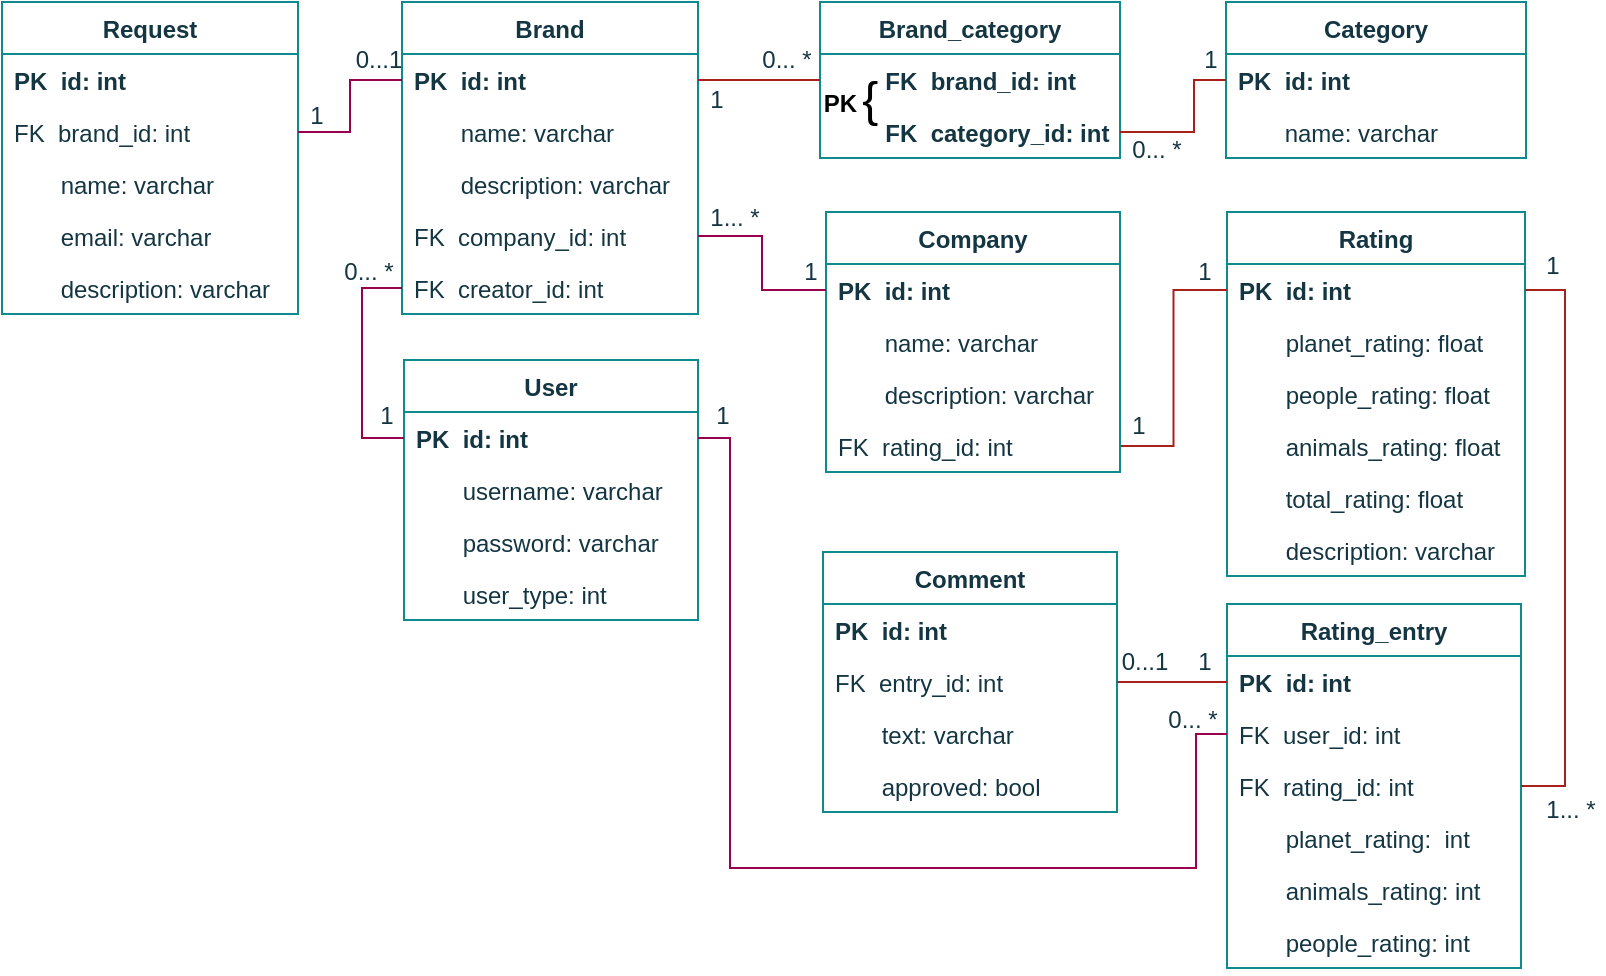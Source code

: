 <mxfile>
    <diagram id="Fn1GWIVd9UdGo_fwr7qV" name="Page-1">
        <mxGraphModel dx="1002" dy="649" grid="0" gridSize="10" guides="1" tooltips="1" connect="1" arrows="1" fold="1" page="1" pageScale="1" pageWidth="827" pageHeight="1169" background="#ffffff" math="0" shadow="0">
            <root>
                <mxCell id="0"/>
                <mxCell id="1" parent="0"/>
                <mxCell id="6" value="Brand" style="swimlane;fontStyle=1;childLayout=stackLayout;horizontal=1;startSize=26;fillColor=none;horizontalStack=0;resizeParent=1;resizeParentMax=0;resizeLast=0;collapsible=1;marginBottom=0;strokeColor=#0F8B8D;fontColor=#143642;" parent="1" vertex="1">
                    <mxGeometry x="242" y="306" width="148" height="156" as="geometry"/>
                </mxCell>
                <mxCell id="7" value="PK  id: int" style="text;strokeColor=none;fillColor=none;align=left;verticalAlign=top;spacingLeft=4;spacingRight=4;overflow=hidden;rotatable=0;points=[[0,0.5],[1,0.5]];portConstraint=eastwest;fontStyle=1;fontColor=#143642;" parent="6" vertex="1">
                    <mxGeometry y="26" width="148" height="26" as="geometry"/>
                </mxCell>
                <mxCell id="8" value="       name: varchar" style="text;strokeColor=none;fillColor=none;align=left;verticalAlign=top;spacingLeft=4;spacingRight=4;overflow=hidden;rotatable=0;points=[[0,0.5],[1,0.5]];portConstraint=eastwest;fontColor=#143642;" parent="6" vertex="1">
                    <mxGeometry y="52" width="148" height="26" as="geometry"/>
                </mxCell>
                <mxCell id="29" value="       description: varchar" style="text;strokeColor=none;fillColor=none;align=left;verticalAlign=top;spacingLeft=4;spacingRight=4;overflow=hidden;rotatable=0;points=[[0,0.5],[1,0.5]];portConstraint=eastwest;fontColor=#143642;" parent="6" vertex="1">
                    <mxGeometry y="78" width="148" height="26" as="geometry"/>
                </mxCell>
                <mxCell id="113" value="FK  company_id: int" style="text;strokeColor=none;fillColor=none;align=left;verticalAlign=top;spacingLeft=4;spacingRight=4;overflow=hidden;rotatable=0;points=[[0,0.5],[1,0.5]];portConstraint=eastwest;fontColor=#143642;" parent="6" vertex="1">
                    <mxGeometry y="104" width="148" height="26" as="geometry"/>
                </mxCell>
                <mxCell id="125" value="FK  creator_id: int" style="text;strokeColor=none;fillColor=none;align=left;verticalAlign=top;spacingLeft=4;spacingRight=4;overflow=hidden;rotatable=0;points=[[0,0.5],[1,0.5]];portConstraint=eastwest;fontColor=#143642;" parent="6" vertex="1">
                    <mxGeometry y="130" width="148" height="26" as="geometry"/>
                </mxCell>
                <mxCell id="10" value="Category" style="swimlane;fontStyle=1;childLayout=stackLayout;horizontal=1;startSize=26;fillColor=none;horizontalStack=0;resizeParent=1;resizeParentMax=0;resizeLast=0;collapsible=1;marginBottom=0;strokeColor=#0F8B8D;fontColor=#143642;" parent="1" vertex="1">
                    <mxGeometry x="654" y="306" width="150" height="78" as="geometry"/>
                </mxCell>
                <mxCell id="11" value="PK  id: int" style="text;strokeColor=none;fillColor=none;align=left;verticalAlign=top;spacingLeft=4;spacingRight=4;overflow=hidden;rotatable=0;points=[[0,0.5],[1,0.5]];portConstraint=eastwest;fontStyle=1;fontColor=#143642;" parent="10" vertex="1">
                    <mxGeometry y="26" width="150" height="26" as="geometry"/>
                </mxCell>
                <mxCell id="12" value="       name: varchar" style="text;strokeColor=none;fillColor=none;align=left;verticalAlign=top;spacingLeft=4;spacingRight=4;overflow=hidden;rotatable=0;points=[[0,0.5],[1,0.5]];portConstraint=eastwest;fontColor=#143642;" parent="10" vertex="1">
                    <mxGeometry y="52" width="150" height="26" as="geometry"/>
                </mxCell>
                <mxCell id="18" value="Brand_category" style="swimlane;fontStyle=1;childLayout=stackLayout;horizontal=1;startSize=26;fillColor=none;horizontalStack=0;resizeParent=1;resizeParentMax=0;resizeLast=0;collapsible=1;marginBottom=0;strokeColor=#0F8B8D;fontColor=#143642;" parent="1" vertex="1">
                    <mxGeometry x="451" y="306" width="150" height="78" as="geometry"/>
                </mxCell>
                <mxCell id="85" value="        FK  brand_id: int" style="text;strokeColor=none;fillColor=none;align=left;verticalAlign=top;spacingLeft=4;spacingRight=4;overflow=hidden;rotatable=0;points=[[0,0.5],[1,0.5]];portConstraint=eastwest;fontStyle=1;fontColor=#143642;" parent="18" vertex="1">
                    <mxGeometry y="26" width="150" height="26" as="geometry"/>
                </mxCell>
                <mxCell id="20" value="        FK  category_id: int" style="text;strokeColor=none;fillColor=none;align=left;verticalAlign=top;spacingLeft=4;spacingRight=4;overflow=hidden;rotatable=0;points=[[0,0.5],[1,0.5]];portConstraint=eastwest;fontStyle=1;fontColor=#143642;" parent="18" vertex="1">
                    <mxGeometry y="52" width="150" height="26" as="geometry"/>
                </mxCell>
                <mxCell id="35" value="Rating" style="swimlane;fontStyle=1;childLayout=stackLayout;horizontal=1;startSize=26;fillColor=none;horizontalStack=0;resizeParent=1;resizeParentMax=0;resizeLast=0;collapsible=1;marginBottom=0;strokeColor=#0F8B8D;fontColor=#143642;" parent="1" vertex="1">
                    <mxGeometry x="654.5" y="411" width="149" height="182" as="geometry">
                        <mxRectangle x="369" y="341" width="71" height="26" as="alternateBounds"/>
                    </mxGeometry>
                </mxCell>
                <mxCell id="36" value="PK  id: int" style="text;strokeColor=none;fillColor=none;align=left;verticalAlign=top;spacingLeft=4;spacingRight=4;overflow=hidden;rotatable=0;points=[[0,0.5],[1,0.5]];portConstraint=eastwest;fontStyle=1;fontColor=#143642;" parent="35" vertex="1">
                    <mxGeometry y="26" width="149" height="26" as="geometry"/>
                </mxCell>
                <mxCell id="37" value="       planet_rating: float" style="text;strokeColor=none;fillColor=none;align=left;verticalAlign=top;spacingLeft=4;spacingRight=4;overflow=hidden;rotatable=0;points=[[0,0.5],[1,0.5]];portConstraint=eastwest;fontColor=#143642;" parent="35" vertex="1">
                    <mxGeometry y="52" width="149" height="26" as="geometry"/>
                </mxCell>
                <mxCell id="38" value="       people_rating: float" style="text;strokeColor=none;fillColor=none;align=left;verticalAlign=top;spacingLeft=4;spacingRight=4;overflow=hidden;rotatable=0;points=[[0,0.5],[1,0.5]];portConstraint=eastwest;fontColor=#143642;" parent="35" vertex="1">
                    <mxGeometry y="78" width="149" height="26" as="geometry"/>
                </mxCell>
                <mxCell id="39" value="       animals_rating: float" style="text;strokeColor=none;fillColor=none;align=left;verticalAlign=top;spacingLeft=4;spacingRight=4;overflow=hidden;rotatable=0;points=[[0,0.5],[1,0.5]];portConstraint=eastwest;fontColor=#143642;" parent="35" vertex="1">
                    <mxGeometry y="104" width="149" height="26" as="geometry"/>
                </mxCell>
                <mxCell id="89" value="       total_rating: float" style="text;strokeColor=none;fillColor=none;align=left;verticalAlign=top;spacingLeft=4;spacingRight=4;overflow=hidden;rotatable=0;points=[[0,0.5],[1,0.5]];portConstraint=eastwest;fontColor=#143642;" parent="35" vertex="1">
                    <mxGeometry y="130" width="149" height="26" as="geometry"/>
                </mxCell>
                <mxCell id="186" value="       description: varchar" style="text;strokeColor=none;fillColor=none;align=left;verticalAlign=top;spacingLeft=4;spacingRight=4;overflow=hidden;rotatable=0;points=[[0,0.5],[1,0.5]];portConstraint=eastwest;fontColor=#143642;" parent="35" vertex="1">
                    <mxGeometry y="156" width="149" height="26" as="geometry"/>
                </mxCell>
                <mxCell id="44" style="rounded=0;orthogonalLoop=1;jettySize=auto;html=1;exitX=1;exitY=0.5;exitDx=0;exitDy=0;entryX=0;entryY=0.5;entryDx=0;entryDy=0;endArrow=none;endFill=0;labelBackgroundColor=#DAD2D8;strokeColor=#A8201A;fontColor=#143642;edgeStyle=orthogonalEdgeStyle;" parent="1" source="7" target="85" edge="1">
                    <mxGeometry relative="1" as="geometry"/>
                </mxCell>
                <mxCell id="45" style="edgeStyle=orthogonalEdgeStyle;rounded=0;orthogonalLoop=1;jettySize=auto;html=1;exitX=0;exitY=0.5;exitDx=0;exitDy=0;entryX=1;entryY=0.5;entryDx=0;entryDy=0;labelBackgroundColor=#DAD2D8;strokeColor=#A8201A;fontColor=#143642;endArrow=none;endFill=0;" parent="1" source="11" target="20" edge="1">
                    <mxGeometry relative="1" as="geometry">
                        <Array as="points">
                            <mxPoint x="638" y="345"/>
                            <mxPoint x="638" y="371"/>
                        </Array>
                    </mxGeometry>
                </mxCell>
                <mxCell id="49" style="edgeStyle=orthogonalEdgeStyle;rounded=0;orthogonalLoop=1;jettySize=auto;html=1;exitX=0;exitY=0.5;exitDx=0;exitDy=0;entryX=1;entryY=0.5;entryDx=0;entryDy=0;endArrow=none;endFill=0;labelBackgroundColor=#DAD2D8;strokeColor=#A8201A;fontColor=#143642;" parent="1" source="36" target="9" edge="1">
                    <mxGeometry relative="1" as="geometry"/>
                </mxCell>
                <mxCell id="50" value="1" style="text;html=1;align=center;verticalAlign=middle;resizable=0;points=[];autosize=1;strokeColor=none;fontColor=#143642;" parent="1" vertex="1">
                    <mxGeometry x="634" y="432" width="17" height="17" as="geometry"/>
                </mxCell>
                <mxCell id="51" value="1" style="text;html=1;align=center;verticalAlign=middle;resizable=0;points=[];autosize=1;strokeColor=none;fontColor=#143642;" parent="1" vertex="1">
                    <mxGeometry x="601" y="509" width="17" height="17" as="geometry"/>
                </mxCell>
                <mxCell id="52" value="1" style="text;html=1;align=center;verticalAlign=middle;resizable=0;points=[];autosize=1;strokeColor=none;fontColor=#143642;" parent="1" vertex="1">
                    <mxGeometry x="390" y="346" width="17" height="17" as="geometry"/>
                </mxCell>
                <mxCell id="53" value="1" style="text;html=1;align=center;verticalAlign=middle;resizable=0;points=[];autosize=1;strokeColor=none;fontColor=#143642;" parent="1" vertex="1">
                    <mxGeometry x="637" y="326" width="17" height="17" as="geometry"/>
                </mxCell>
                <mxCell id="54" value="0... *" style="text;html=1;align=center;verticalAlign=middle;resizable=0;points=[];autosize=1;strokeColor=none;fontColor=#143642;" parent="1" vertex="1">
                    <mxGeometry x="416" y="326" width="35" height="17" as="geometry"/>
                </mxCell>
                <mxCell id="94" value="0... *" style="text;html=1;align=center;verticalAlign=middle;resizable=0;points=[];autosize=1;strokeColor=none;fontColor=#143642;" parent="1" vertex="1">
                    <mxGeometry x="601" y="371" width="35" height="17" as="geometry"/>
                </mxCell>
                <mxCell id="102" value="Company" style="swimlane;fontStyle=1;childLayout=stackLayout;horizontal=1;startSize=26;fillColor=none;horizontalStack=0;resizeParent=1;resizeParentMax=0;resizeLast=0;collapsible=1;marginBottom=0;strokeColor=#0F8B8D;fontColor=#143642;" parent="1" vertex="1">
                    <mxGeometry x="454" y="411" width="147" height="130" as="geometry">
                        <mxRectangle x="543" y="341" width="59" height="26" as="alternateBounds"/>
                    </mxGeometry>
                </mxCell>
                <mxCell id="103" value="PK  id: int" style="text;strokeColor=none;fillColor=none;align=left;verticalAlign=top;spacingLeft=4;spacingRight=4;overflow=hidden;rotatable=0;points=[[0,0.5],[1,0.5]];portConstraint=eastwest;fontStyle=1;fontColor=#143642;" parent="102" vertex="1">
                    <mxGeometry y="26" width="147" height="26" as="geometry"/>
                </mxCell>
                <mxCell id="112" value="       name: varchar" style="text;strokeColor=none;fillColor=none;align=left;verticalAlign=top;spacingLeft=4;spacingRight=4;overflow=hidden;rotatable=0;points=[[0,0.5],[1,0.5]];portConstraint=eastwest;fontColor=#143642;" parent="102" vertex="1">
                    <mxGeometry y="52" width="147" height="26" as="geometry"/>
                </mxCell>
                <mxCell id="106" value="       description: varchar" style="text;strokeColor=none;fillColor=none;align=left;verticalAlign=top;spacingLeft=4;spacingRight=4;overflow=hidden;rotatable=0;points=[[0,0.5],[1,0.5]];portConstraint=eastwest;fontColor=#143642;" parent="102" vertex="1">
                    <mxGeometry y="78" width="147" height="26" as="geometry"/>
                </mxCell>
                <mxCell id="9" value="FK  rating_id: int" style="text;strokeColor=none;fillColor=none;align=left;verticalAlign=top;spacingLeft=4;spacingRight=4;overflow=hidden;rotatable=0;points=[[0,0.5],[1,0.5]];portConstraint=eastwest;fontColor=#143642;" parent="102" vertex="1">
                    <mxGeometry y="104" width="147" height="26" as="geometry"/>
                </mxCell>
                <mxCell id="114" style="rounded=0;orthogonalLoop=1;jettySize=auto;html=1;exitX=1;exitY=0.5;exitDx=0;exitDy=0;entryX=0;entryY=0.5;entryDx=0;entryDy=0;strokeColor=#99004D;endArrow=none;endFill=0;edgeStyle=orthogonalEdgeStyle;" parent="1" source="113" target="103" edge="1">
                    <mxGeometry relative="1" as="geometry"/>
                </mxCell>
                <mxCell id="115" value="1" style="text;html=1;align=center;verticalAlign=middle;resizable=0;points=[];autosize=1;strokeColor=none;fontColor=#143642;" parent="1" vertex="1">
                    <mxGeometry x="437" y="432" width="17" height="17" as="geometry"/>
                </mxCell>
                <mxCell id="116" value="1... *" style="text;html=1;align=center;verticalAlign=middle;resizable=0;points=[];autosize=1;strokeColor=none;fontColor=#143642;" parent="1" vertex="1">
                    <mxGeometry x="390" y="405" width="35" height="17" as="geometry"/>
                </mxCell>
                <mxCell id="119" value="&lt;font style=&quot;font-size: 24px&quot;&gt;&amp;nbsp; &amp;nbsp; &amp;nbsp;{&lt;/font&gt;" style="text;html=1;align=center;verticalAlign=middle;resizable=0;points=[];autosize=1;strokeColor=none;fontStyle=0" parent="1" vertex="1">
                    <mxGeometry x="433" y="343" width="51" height="23" as="geometry"/>
                </mxCell>
                <mxCell id="118" value="&lt;b&gt;&amp;nbsp; &amp;nbsp; &amp;nbsp; &amp;nbsp; &amp;nbsp; &amp;nbsp; &amp;nbsp; &amp;nbsp; &amp;nbsp; &amp;nbsp; &amp;nbsp; &amp;nbsp; &amp;nbsp;PK&lt;/b&gt;" style="text;html=1;align=center;verticalAlign=middle;resizable=0;points=[];autosize=1;strokeColor=none;" parent="1" vertex="1">
                    <mxGeometry x="344" y="348" width="150" height="18" as="geometry"/>
                </mxCell>
                <mxCell id="120" value="User" style="swimlane;fontStyle=1;childLayout=stackLayout;horizontal=1;startSize=26;fillColor=none;horizontalStack=0;resizeParent=1;resizeParentMax=0;resizeLast=0;collapsible=1;marginBottom=0;strokeColor=#0F8B8D;fontColor=#143642;" parent="1" vertex="1">
                    <mxGeometry x="243" y="485" width="147" height="130" as="geometry">
                        <mxRectangle x="543" y="341" width="59" height="26" as="alternateBounds"/>
                    </mxGeometry>
                </mxCell>
                <mxCell id="121" value="PK  id: int" style="text;strokeColor=none;fillColor=none;align=left;verticalAlign=top;spacingLeft=4;spacingRight=4;overflow=hidden;rotatable=0;points=[[0,0.5],[1,0.5]];portConstraint=eastwest;fontStyle=1;fontColor=#143642;" parent="120" vertex="1">
                    <mxGeometry y="26" width="147" height="26" as="geometry"/>
                </mxCell>
                <mxCell id="122" value="       username: varchar" style="text;strokeColor=none;fillColor=none;align=left;verticalAlign=top;spacingLeft=4;spacingRight=4;overflow=hidden;rotatable=0;points=[[0,0.5],[1,0.5]];portConstraint=eastwest;fontColor=#143642;" parent="120" vertex="1">
                    <mxGeometry y="52" width="147" height="26" as="geometry"/>
                </mxCell>
                <mxCell id="126" value="       password: varchar" style="text;strokeColor=none;fillColor=none;align=left;verticalAlign=top;spacingLeft=4;spacingRight=4;overflow=hidden;rotatable=0;points=[[0,0.5],[1,0.5]];portConstraint=eastwest;fontColor=#143642;" parent="120" vertex="1">
                    <mxGeometry y="78" width="147" height="26" as="geometry"/>
                </mxCell>
                <mxCell id="146" value="       user_type: int" style="text;strokeColor=none;fillColor=none;align=left;verticalAlign=top;spacingLeft=4;spacingRight=4;overflow=hidden;rotatable=0;points=[[0,0.5],[1,0.5]];portConstraint=eastwest;fontColor=#143642;" parent="120" vertex="1">
                    <mxGeometry y="104" width="147" height="26" as="geometry"/>
                </mxCell>
                <mxCell id="127" style="edgeStyle=orthogonalEdgeStyle;rounded=0;orthogonalLoop=1;jettySize=auto;html=1;exitX=0;exitY=0.5;exitDx=0;exitDy=0;entryX=0;entryY=0.5;entryDx=0;entryDy=0;strokeColor=#99004D;endArrow=none;endFill=0;" parent="1" source="121" target="125" edge="1">
                    <mxGeometry relative="1" as="geometry"/>
                </mxCell>
                <mxCell id="128" value="0... *" style="text;html=1;align=center;verticalAlign=middle;resizable=0;points=[];autosize=1;strokeColor=none;fontColor=#143642;" parent="1" vertex="1">
                    <mxGeometry x="208" y="432" width="34" height="18" as="geometry"/>
                </mxCell>
                <mxCell id="129" value="1" style="text;html=1;align=center;verticalAlign=middle;resizable=0;points=[];autosize=1;strokeColor=none;fontColor=#143642;" parent="1" vertex="1">
                    <mxGeometry x="225" y="504" width="17" height="17" as="geometry"/>
                </mxCell>
                <mxCell id="130" value="Request" style="swimlane;fontStyle=1;childLayout=stackLayout;horizontal=1;startSize=26;fillColor=none;horizontalStack=0;resizeParent=1;resizeParentMax=0;resizeLast=0;collapsible=1;marginBottom=0;strokeColor=#0F8B8D;fontColor=#143642;" parent="1" vertex="1">
                    <mxGeometry x="42" y="306" width="148" height="156" as="geometry"/>
                </mxCell>
                <mxCell id="131" value="PK  id: int" style="text;strokeColor=none;fillColor=none;align=left;verticalAlign=top;spacingLeft=4;spacingRight=4;overflow=hidden;rotatable=0;points=[[0,0.5],[1,0.5]];portConstraint=eastwest;fontStyle=1;fontColor=#143642;" parent="130" vertex="1">
                    <mxGeometry y="26" width="148" height="26" as="geometry"/>
                </mxCell>
                <mxCell id="134" value="FK  brand_id: int" style="text;strokeColor=none;fillColor=none;align=left;verticalAlign=top;spacingLeft=4;spacingRight=4;overflow=hidden;rotatable=0;points=[[0,0.5],[1,0.5]];portConstraint=eastwest;fontColor=#143642;" parent="130" vertex="1">
                    <mxGeometry y="52" width="148" height="26" as="geometry"/>
                </mxCell>
                <mxCell id="132" value="       name: varchar" style="text;strokeColor=none;fillColor=none;align=left;verticalAlign=top;spacingLeft=4;spacingRight=4;overflow=hidden;rotatable=0;points=[[0,0.5],[1,0.5]];portConstraint=eastwest;fontColor=#143642;" parent="130" vertex="1">
                    <mxGeometry y="78" width="148" height="26" as="geometry"/>
                </mxCell>
                <mxCell id="133" value="       email: varchar" style="text;strokeColor=none;fillColor=none;align=left;verticalAlign=top;spacingLeft=4;spacingRight=4;overflow=hidden;rotatable=0;points=[[0,0.5],[1,0.5]];portConstraint=eastwest;fontColor=#143642;" parent="130" vertex="1">
                    <mxGeometry y="104" width="148" height="26" as="geometry"/>
                </mxCell>
                <mxCell id="136" value="       description: varchar" style="text;strokeColor=none;fillColor=none;align=left;verticalAlign=top;spacingLeft=4;spacingRight=4;overflow=hidden;rotatable=0;points=[[0,0.5],[1,0.5]];portConstraint=eastwest;fontColor=#143642;" parent="130" vertex="1">
                    <mxGeometry y="130" width="148" height="26" as="geometry"/>
                </mxCell>
                <mxCell id="138" style="rounded=0;orthogonalLoop=1;jettySize=auto;html=1;exitX=1;exitY=0.5;exitDx=0;exitDy=0;entryX=0;entryY=0.5;entryDx=0;entryDy=0;strokeColor=#99004D;endArrow=none;endFill=0;edgeStyle=orthogonalEdgeStyle;" parent="1" source="134" target="7" edge="1">
                    <mxGeometry relative="1" as="geometry">
                        <mxPoint x="172" y="276" as="sourcePoint"/>
                        <mxPoint x="236" y="303" as="targetPoint"/>
                    </mxGeometry>
                </mxCell>
                <mxCell id="139" value="1" style="text;html=1;align=center;verticalAlign=middle;resizable=0;points=[];autosize=1;strokeColor=none;fontColor=#143642;" parent="1" vertex="1">
                    <mxGeometry x="190" y="354" width="17" height="17" as="geometry"/>
                </mxCell>
                <mxCell id="140" value="0...1" style="text;html=1;align=center;verticalAlign=middle;resizable=0;points=[];autosize=1;strokeColor=none;fontColor=#143642;" parent="1" vertex="1">
                    <mxGeometry x="213" y="326" width="33" height="18" as="geometry"/>
                </mxCell>
                <mxCell id="152" value="Rating_entry" style="swimlane;fontStyle=1;childLayout=stackLayout;horizontal=1;startSize=26;fillColor=none;horizontalStack=0;resizeParent=1;resizeParentMax=0;resizeLast=0;collapsible=1;marginBottom=0;strokeColor=#0F8B8D;fontColor=#143642;" parent="1" vertex="1">
                    <mxGeometry x="654.5" y="607" width="147" height="182" as="geometry">
                        <mxRectangle x="543" y="341" width="59" height="26" as="alternateBounds"/>
                    </mxGeometry>
                </mxCell>
                <mxCell id="153" value="PK  id: int" style="text;strokeColor=none;fillColor=none;align=left;verticalAlign=top;spacingLeft=4;spacingRight=4;overflow=hidden;rotatable=0;points=[[0,0.5],[1,0.5]];portConstraint=eastwest;fontStyle=1;fontColor=#143642;" parent="152" vertex="1">
                    <mxGeometry y="26" width="147" height="26" as="geometry"/>
                </mxCell>
                <mxCell id="154" value="FK  user_id: int" style="text;strokeColor=none;fillColor=none;align=left;verticalAlign=top;spacingLeft=4;spacingRight=4;overflow=hidden;rotatable=0;points=[[0,0.5],[1,0.5]];portConstraint=eastwest;fontColor=#143642;" parent="152" vertex="1">
                    <mxGeometry y="52" width="147" height="26" as="geometry"/>
                </mxCell>
                <mxCell id="181" value="FK  rating_id: int" style="text;strokeColor=none;fillColor=none;align=left;verticalAlign=top;spacingLeft=4;spacingRight=4;overflow=hidden;rotatable=0;points=[[0,0.5],[1,0.5]];portConstraint=eastwest;fontColor=#143642;" parent="152" vertex="1">
                    <mxGeometry y="78" width="147" height="26" as="geometry"/>
                </mxCell>
                <mxCell id="159" value="       planet_rating:  int" style="text;strokeColor=none;fillColor=none;align=left;verticalAlign=top;spacingLeft=4;spacingRight=4;overflow=hidden;rotatable=0;points=[[0,0.5],[1,0.5]];portConstraint=eastwest;fontColor=#143642;" parent="152" vertex="1">
                    <mxGeometry y="104" width="147" height="26" as="geometry"/>
                </mxCell>
                <mxCell id="161" value="       animals_rating: int" style="text;strokeColor=none;fillColor=none;align=left;verticalAlign=top;spacingLeft=4;spacingRight=4;overflow=hidden;rotatable=0;points=[[0,0.5],[1,0.5]];portConstraint=eastwest;fontColor=#143642;" parent="152" vertex="1">
                    <mxGeometry y="130" width="147" height="26" as="geometry"/>
                </mxCell>
                <mxCell id="160" value="       people_rating: int" style="text;strokeColor=none;fillColor=none;align=left;verticalAlign=top;spacingLeft=4;spacingRight=4;overflow=hidden;rotatable=0;points=[[0,0.5],[1,0.5]];portConstraint=eastwest;fontColor=#143642;" parent="152" vertex="1">
                    <mxGeometry y="156" width="147" height="26" as="geometry"/>
                </mxCell>
                <mxCell id="171" value="Comment" style="swimlane;fontStyle=1;childLayout=stackLayout;horizontal=1;startSize=26;fillColor=none;horizontalStack=0;resizeParent=1;resizeParentMax=0;resizeLast=0;collapsible=1;marginBottom=0;strokeColor=#0F8B8D;fontColor=#143642;" parent="1" vertex="1">
                    <mxGeometry x="452.5" y="581" width="147" height="130" as="geometry">
                        <mxRectangle x="543" y="341" width="59" height="26" as="alternateBounds"/>
                    </mxGeometry>
                </mxCell>
                <mxCell id="172" value="PK  id: int" style="text;strokeColor=none;fillColor=none;align=left;verticalAlign=top;spacingLeft=4;spacingRight=4;overflow=hidden;rotatable=0;points=[[0,0.5],[1,0.5]];portConstraint=eastwest;fontStyle=1;fontColor=#143642;" parent="171" vertex="1">
                    <mxGeometry y="26" width="147" height="26" as="geometry"/>
                </mxCell>
                <mxCell id="176" value="FK  entry_id: int" style="text;strokeColor=none;fillColor=none;align=left;verticalAlign=top;spacingLeft=4;spacingRight=4;overflow=hidden;rotatable=0;points=[[0,0.5],[1,0.5]];portConstraint=eastwest;fontColor=#143642;" parent="171" vertex="1">
                    <mxGeometry y="52" width="147" height="26" as="geometry"/>
                </mxCell>
                <mxCell id="174" value="       text: varchar" style="text;strokeColor=none;fillColor=none;align=left;verticalAlign=top;spacingLeft=4;spacingRight=4;overflow=hidden;rotatable=0;points=[[0,0.5],[1,0.5]];portConstraint=eastwest;fontColor=#143642;" parent="171" vertex="1">
                    <mxGeometry y="78" width="147" height="26" as="geometry"/>
                </mxCell>
                <mxCell id="175" value="       approved: bool" style="text;strokeColor=none;fillColor=none;align=left;verticalAlign=top;spacingLeft=4;spacingRight=4;overflow=hidden;rotatable=0;points=[[0,0.5],[1,0.5]];portConstraint=eastwest;fontColor=#143642;" parent="171" vertex="1">
                    <mxGeometry y="104" width="147" height="26" as="geometry"/>
                </mxCell>
                <mxCell id="177" style="edgeStyle=orthogonalEdgeStyle;rounded=0;orthogonalLoop=1;jettySize=auto;html=1;exitX=0;exitY=0.5;exitDx=0;exitDy=0;endArrow=none;endFill=0;labelBackgroundColor=#DAD2D8;strokeColor=#A8201A;fontColor=#143642;" parent="1" source="153" target="176" edge="1">
                    <mxGeometry relative="1" as="geometry">
                        <mxPoint x="664.5" y="460" as="sourcePoint"/>
                        <mxPoint x="611" y="538" as="targetPoint"/>
                    </mxGeometry>
                </mxCell>
                <mxCell id="178" value="0...1" style="text;html=1;align=center;verticalAlign=middle;resizable=0;points=[];autosize=1;strokeColor=none;fontColor=#143642;" parent="1" vertex="1">
                    <mxGeometry x="596" y="627" width="33" height="18" as="geometry"/>
                </mxCell>
                <mxCell id="180" value="1" style="text;html=1;align=center;verticalAlign=middle;resizable=0;points=[];autosize=1;strokeColor=none;fontColor=#143642;" parent="1" vertex="1">
                    <mxGeometry x="634" y="627" width="17" height="17" as="geometry"/>
                </mxCell>
                <mxCell id="183" style="edgeStyle=orthogonalEdgeStyle;rounded=0;orthogonalLoop=1;jettySize=auto;html=1;endArrow=none;endFill=0;labelBackgroundColor=#DAD2D8;strokeColor=#A8201A;fontColor=#143642;entryX=1;entryY=0.5;entryDx=0;entryDy=0;exitX=1;exitY=0.5;exitDx=0;exitDy=0;" parent="1" source="36" target="181" edge="1">
                    <mxGeometry relative="1" as="geometry">
                        <mxPoint x="883" y="752" as="sourcePoint"/>
                        <mxPoint x="611" y="682" as="targetPoint"/>
                    </mxGeometry>
                </mxCell>
                <mxCell id="184" value="1" style="text;html=1;align=center;verticalAlign=middle;resizable=0;points=[];autosize=1;strokeColor=none;fontColor=#143642;" parent="1" vertex="1">
                    <mxGeometry x="808" y="429" width="17" height="17" as="geometry"/>
                </mxCell>
                <mxCell id="185" value="1... *" style="text;html=1;align=center;verticalAlign=middle;resizable=0;points=[];autosize=1;strokeColor=none;fontColor=#143642;" parent="1" vertex="1">
                    <mxGeometry x="808" y="701" width="35" height="17" as="geometry"/>
                </mxCell>
                <mxCell id="188" style="edgeStyle=orthogonalEdgeStyle;html=1;exitX=1;exitY=0.5;exitDx=0;exitDy=0;entryX=0;entryY=0.5;entryDx=0;entryDy=0;rounded=0;strokeColor=#99004D;endArrow=none;endFill=0;" edge="1" parent="1" source="121" target="154">
                    <mxGeometry relative="1" as="geometry">
                        <Array as="points">
                            <mxPoint x="406" y="524"/>
                            <mxPoint x="406" y="739"/>
                            <mxPoint x="639" y="739"/>
                            <mxPoint x="639" y="672"/>
                        </Array>
                    </mxGeometry>
                </mxCell>
                <mxCell id="189" value="1" style="text;html=1;align=center;verticalAlign=middle;resizable=0;points=[];autosize=1;strokeColor=none;fontColor=#143642;" vertex="1" parent="1">
                    <mxGeometry x="393" y="504" width="17" height="17" as="geometry"/>
                </mxCell>
                <mxCell id="194" value="0... *" style="text;html=1;align=center;verticalAlign=middle;resizable=0;points=[];autosize=1;strokeColor=none;fontColor=#143642;" vertex="1" parent="1">
                    <mxGeometry x="620" y="656" width="34" height="18" as="geometry"/>
                </mxCell>
            </root>
        </mxGraphModel>
    </diagram>
</mxfile>